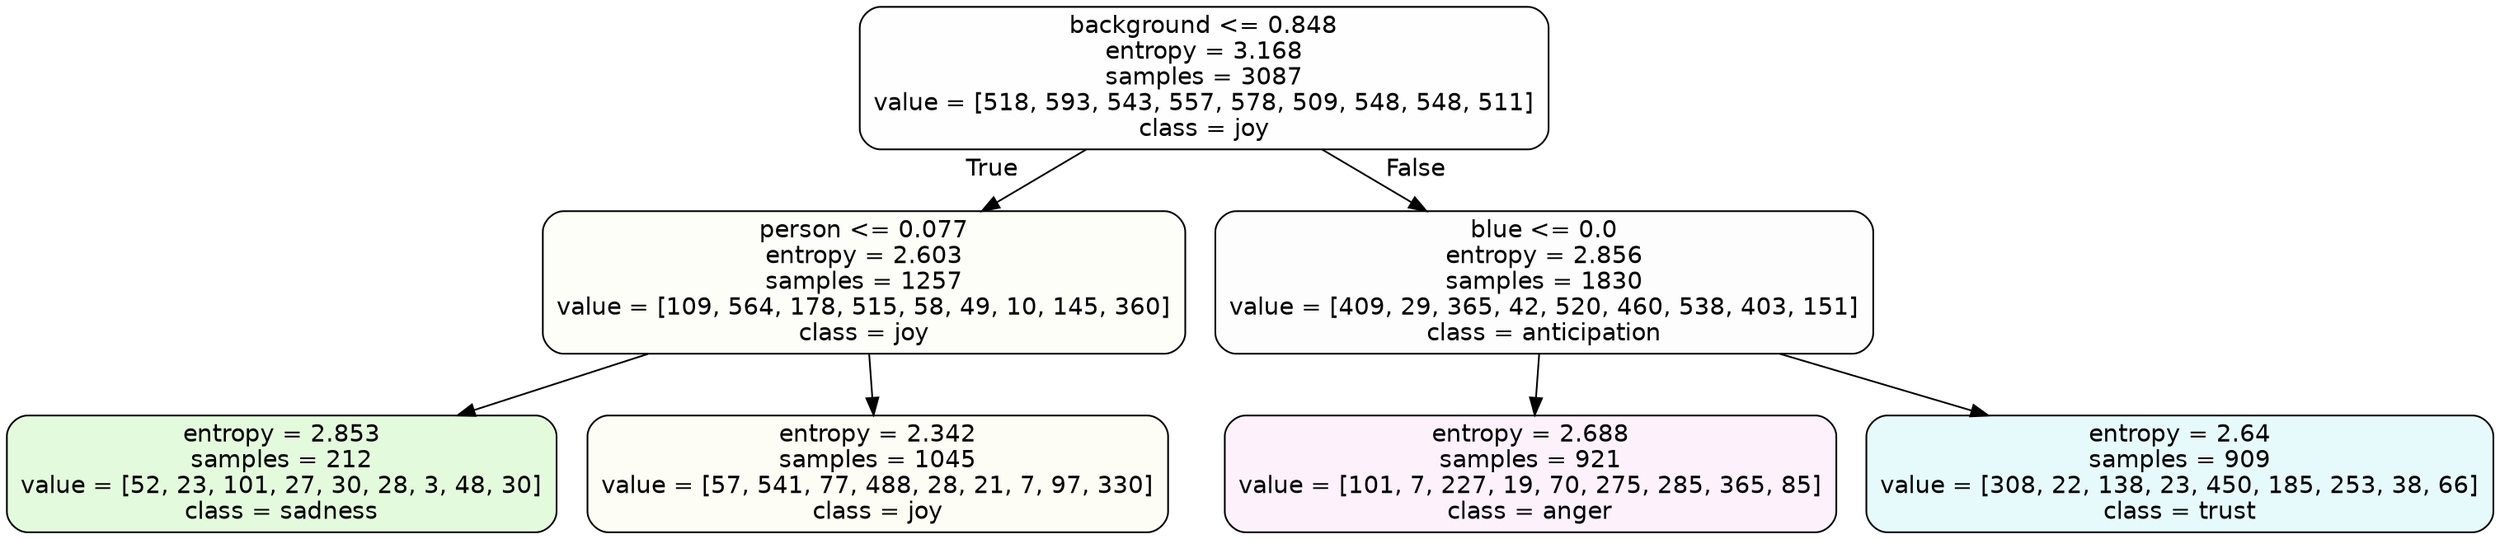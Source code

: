 digraph Tree {
node [shape=box, style="filled, rounded", color="black", fontname=helvetica] ;
edge [fontname=helvetica] ;
0 [label="background <= 0.848\nentropy = 3.168\nsamples = 3087\nvalue = [518, 593, 543, 557, 578, 509, 548, 548, 511]\nclass = joy", fillcolor="#d7e53901"] ;
1 [label="person <= 0.077\nentropy = 2.603\nsamples = 1257\nvalue = [109, 564, 178, 515, 58, 49, 10, 145, 360]\nclass = joy", fillcolor="#d7e53908"] ;
0 -> 1 [labeldistance=2.5, labelangle=45, headlabel="True"] ;
2 [label="entropy = 2.853\nsamples = 212\nvalue = [52, 23, 101, 27, 30, 28, 3, 48, 30]\nclass = sadness", fillcolor="#64e5392b"] ;
1 -> 2 ;
3 [label="entropy = 2.342\nsamples = 1045\nvalue = [57, 541, 77, 488, 28, 21, 7, 97, 330]\nclass = joy", fillcolor="#d7e5390c"] ;
1 -> 3 ;
4 [label="blue <= 0.0\nentropy = 2.856\nsamples = 1830\nvalue = [409, 29, 365, 42, 520, 460, 538, 403, 151]\nclass = anticipation", fillcolor="#8139e502"] ;
0 -> 4 [labeldistance=2.5, labelangle=-45, headlabel="False"] ;
5 [label="entropy = 2.688\nsamples = 921\nvalue = [101, 7, 227, 19, 70, 275, 285, 365, 85]\nclass = anger", fillcolor="#e539d712"] ;
4 -> 5 ;
6 [label="entropy = 2.64\nsamples = 909\nvalue = [308, 22, 138, 23, 450, 185, 253, 38, 66]\nclass = trust", fillcolor="#39d7e51f"] ;
4 -> 6 ;
}